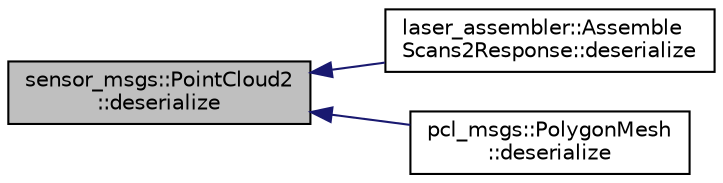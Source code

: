 digraph "sensor_msgs::PointCloud2::deserialize"
{
  edge [fontname="Helvetica",fontsize="10",labelfontname="Helvetica",labelfontsize="10"];
  node [fontname="Helvetica",fontsize="10",shape=record];
  rankdir="LR";
  Node1 [label="sensor_msgs::PointCloud2\l::deserialize",height=0.2,width=0.4,color="black", fillcolor="grey75", style="filled" fontcolor="black"];
  Node1 -> Node2 [dir="back",color="midnightblue",fontsize="10",style="solid",fontname="Helvetica"];
  Node2 [label="laser_assembler::Assemble\lScans2Response::deserialize",height=0.2,width=0.4,color="black", fillcolor="white", style="filled",URL="$classlaser__assembler_1_1_assemble_scans2_response.html#a0b737de6bd6173a4c4582457b3b2e096"];
  Node1 -> Node3 [dir="back",color="midnightblue",fontsize="10",style="solid",fontname="Helvetica"];
  Node3 [label="pcl_msgs::PolygonMesh\l::deserialize",height=0.2,width=0.4,color="black", fillcolor="white", style="filled",URL="$classpcl__msgs_1_1_polygon_mesh.html#aea4e4a69861d4dcf0bff98699f473245"];
}
